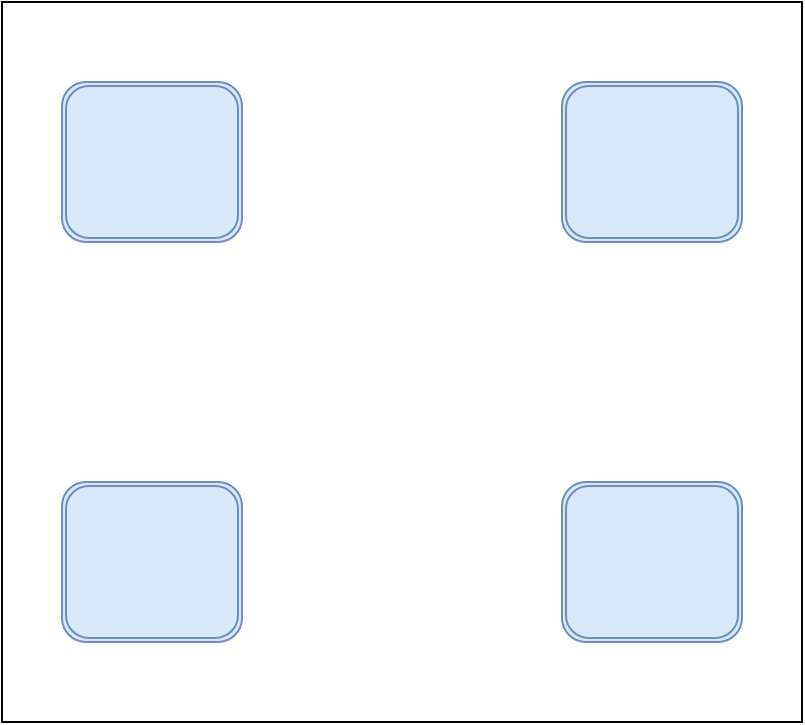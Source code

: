 <mxfile version="12.2.6" type="github" pages="1">
  <diagram id="UcThW1-0aSwWkl5cFAOC" name="Page-1">
    <mxGraphModel dx="1472" dy="932" grid="1" gridSize="10" guides="1" tooltips="1" connect="1" arrows="1" fold="1" page="1" pageScale="1" pageWidth="827" pageHeight="1169" background="none" math="0" shadow="0">
      <root>
        <mxCell id="0"/>
        <mxCell id="1" parent="0"/>
        <mxCell id="rAy-KeD-vbIhndgxMfXk-4" value="" style="shape=ext;double=1;rounded=1;whiteSpace=wrap;html=1;fillColor=#dae8fc;strokeColor=#6c8ebf;" vertex="1" parent="1">
          <mxGeometry x="110" y="200" width="90" height="80" as="geometry"/>
        </mxCell>
        <mxCell id="rAy-KeD-vbIhndgxMfXk-6" value="" style="shape=ext;double=1;rounded=1;whiteSpace=wrap;html=1;fillColor=#dae8fc;strokeColor=#6c8ebf;" vertex="1" parent="1">
          <mxGeometry x="360" y="200" width="90" height="80" as="geometry"/>
        </mxCell>
        <mxCell id="rAy-KeD-vbIhndgxMfXk-7" value="" style="shape=ext;double=1;rounded=1;whiteSpace=wrap;html=1;fillColor=#dae8fc;strokeColor=#6c8ebf;" vertex="1" parent="1">
          <mxGeometry x="360" y="400" width="90" height="80" as="geometry"/>
        </mxCell>
        <mxCell id="rAy-KeD-vbIhndgxMfXk-8" value="" style="shape=ext;double=1;rounded=1;whiteSpace=wrap;html=1;fillColor=#dae8fc;strokeColor=#6c8ebf;" vertex="1" parent="1">
          <mxGeometry x="110" y="400" width="90" height="80" as="geometry"/>
        </mxCell>
        <mxCell id="rAy-KeD-vbIhndgxMfXk-9" value="" style="rounded=0;whiteSpace=wrap;html=1;fillColor=none;" vertex="1" parent="1">
          <mxGeometry x="80" y="160" width="400" height="360" as="geometry"/>
        </mxCell>
      </root>
    </mxGraphModel>
  </diagram>
</mxfile>
